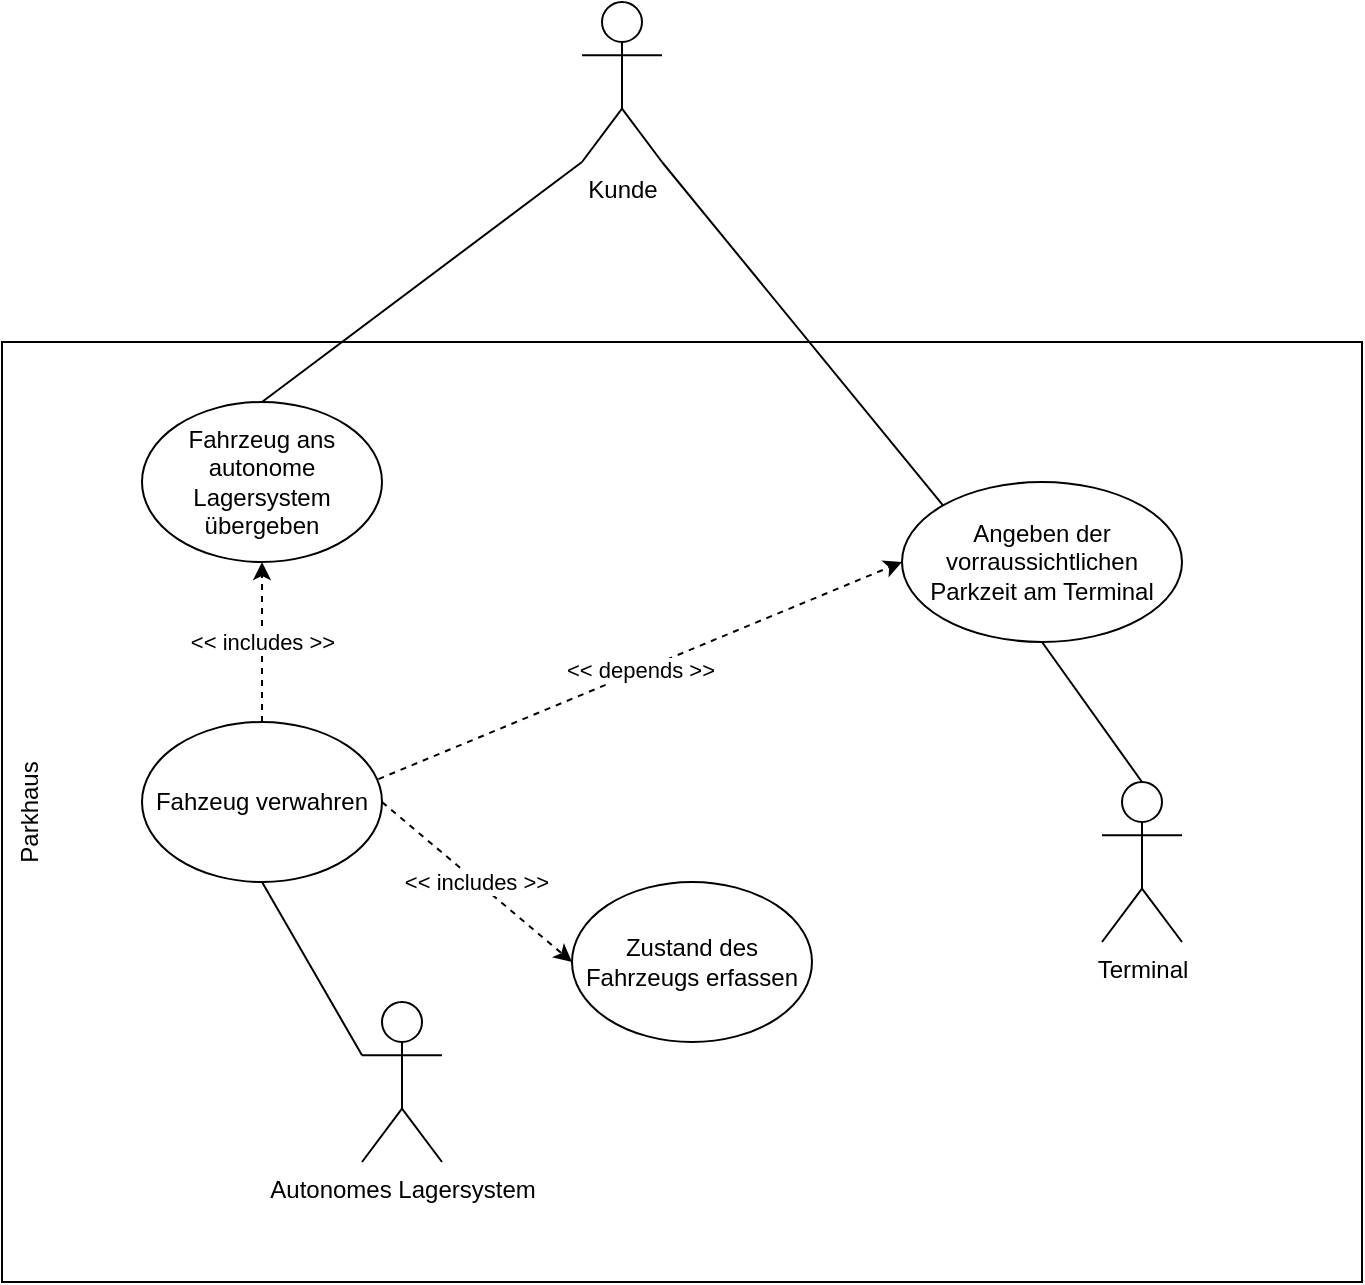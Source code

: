 <mxfile version="19.0.3" type="device"><diagram id="qx7g-JmnYIWTJj7yVJpp" name="Page-1"><mxGraphModel dx="823" dy="1306" grid="1" gridSize="10" guides="1" tooltips="1" connect="1" arrows="1" fold="1" page="1" pageScale="1" pageWidth="850" pageHeight="1100" math="0" shadow="0"><root><mxCell id="0"/><mxCell id="1" parent="0"/><mxCell id="iHPpVEeKMxMDuh-6t8Vn-1" value="Kunde" style="shape=umlActor;verticalLabelPosition=bottom;verticalAlign=top;html=1;outlineConnect=0;" vertex="1" parent="1"><mxGeometry x="370" y="70" width="40" height="80" as="geometry"/></mxCell><mxCell id="iHPpVEeKMxMDuh-6t8Vn-6" value="Parkhaus" style="rounded=0;fillColor=none;verticalAlign=top;align=center;html=1;whiteSpace=wrap;labelBorderColor=none;labelBackgroundColor=none;horizontal=0;" vertex="1" parent="1"><mxGeometry x="80" y="240" width="680" height="470" as="geometry"/></mxCell><mxCell id="iHPpVEeKMxMDuh-6t8Vn-7" value="Fahrzeug ans autonome Lagersystem übergeben" style="ellipse;whiteSpace=wrap;html=1;labelBackgroundColor=none;labelBorderColor=none;fillColor=none;" vertex="1" parent="1"><mxGeometry x="150" y="270" width="120" height="80" as="geometry"/></mxCell><mxCell id="iHPpVEeKMxMDuh-6t8Vn-8" value="" style="endArrow=none;html=1;rounded=0;exitX=0.5;exitY=0;exitDx=0;exitDy=0;" edge="1" parent="1" source="iHPpVEeKMxMDuh-6t8Vn-7"><mxGeometry width="50" height="50" relative="1" as="geometry"><mxPoint x="270" y="240" as="sourcePoint"/><mxPoint x="370" y="150" as="targetPoint"/></mxGeometry></mxCell><mxCell id="iHPpVEeKMxMDuh-6t8Vn-9" value="Fahzeug verwahren" style="ellipse;whiteSpace=wrap;html=1;labelBackgroundColor=none;labelBorderColor=none;fillColor=none;" vertex="1" parent="1"><mxGeometry x="150" y="430" width="120" height="80" as="geometry"/></mxCell><mxCell id="iHPpVEeKMxMDuh-6t8Vn-10" value="&amp;lt;&amp;lt; includes &amp;gt;&amp;gt;" style="endArrow=classic;html=1;rounded=0;exitX=0.5;exitY=0;exitDx=0;exitDy=0;entryX=0.5;entryY=1;entryDx=0;entryDy=0;dashed=1;" edge="1" parent="1" source="iHPpVEeKMxMDuh-6t8Vn-9" target="iHPpVEeKMxMDuh-6t8Vn-7"><mxGeometry width="50" height="50" relative="1" as="geometry"><mxPoint x="360" y="360" as="sourcePoint"/><mxPoint x="410" y="310" as="targetPoint"/></mxGeometry></mxCell><mxCell id="iHPpVEeKMxMDuh-6t8Vn-11" value="Autonomes Lagersystem" style="shape=umlActor;verticalLabelPosition=bottom;verticalAlign=top;html=1;outlineConnect=0;" vertex="1" parent="1"><mxGeometry x="260" y="570" width="40" height="80" as="geometry"/></mxCell><mxCell id="iHPpVEeKMxMDuh-6t8Vn-12" value="" style="endArrow=none;html=1;rounded=0;exitX=0.5;exitY=1;exitDx=0;exitDy=0;entryX=0;entryY=0.333;entryDx=0;entryDy=0;entryPerimeter=0;" edge="1" parent="1" source="iHPpVEeKMxMDuh-6t8Vn-9" target="iHPpVEeKMxMDuh-6t8Vn-11"><mxGeometry width="50" height="50" relative="1" as="geometry"><mxPoint x="170" y="660" as="sourcePoint"/><mxPoint x="220" y="610" as="targetPoint"/></mxGeometry></mxCell><mxCell id="iHPpVEeKMxMDuh-6t8Vn-14" value="Angeben der vorraussichtlichen Parkzeit am Terminal" style="ellipse;whiteSpace=wrap;html=1;labelBackgroundColor=none;labelBorderColor=none;fillColor=none;" vertex="1" parent="1"><mxGeometry x="530" y="310" width="140" height="80" as="geometry"/></mxCell><mxCell id="iHPpVEeKMxMDuh-6t8Vn-15" value="" style="endArrow=none;html=1;rounded=0;exitX=0;exitY=0;exitDx=0;exitDy=0;entryX=1;entryY=1;entryDx=0;entryDy=0;entryPerimeter=0;" edge="1" parent="1" source="iHPpVEeKMxMDuh-6t8Vn-14" target="iHPpVEeKMxMDuh-6t8Vn-1"><mxGeometry width="50" height="50" relative="1" as="geometry"><mxPoint x="330" y="370.0" as="sourcePoint"/><mxPoint x="490" y="250.0" as="targetPoint"/></mxGeometry></mxCell><mxCell id="iHPpVEeKMxMDuh-6t8Vn-16" value="Terminal" style="shape=umlActor;verticalLabelPosition=bottom;verticalAlign=top;html=1;outlineConnect=0;" vertex="1" parent="1"><mxGeometry x="630" y="460" width="40" height="80" as="geometry"/></mxCell><mxCell id="iHPpVEeKMxMDuh-6t8Vn-17" value="" style="endArrow=none;html=1;rounded=0;exitX=0.5;exitY=0;exitDx=0;exitDy=0;entryX=0.5;entryY=1;entryDx=0;entryDy=0;exitPerimeter=0;" edge="1" parent="1" source="iHPpVEeKMxMDuh-6t8Vn-16" target="iHPpVEeKMxMDuh-6t8Vn-14"><mxGeometry width="50" height="50" relative="1" as="geometry"><mxPoint x="560.69" y="331.609" as="sourcePoint"/><mxPoint x="420" y="160.0" as="targetPoint"/><Array as="points"/></mxGeometry></mxCell><mxCell id="iHPpVEeKMxMDuh-6t8Vn-18" value="Zustand des Fahrzeugs erfassen" style="ellipse;whiteSpace=wrap;html=1;labelBackgroundColor=none;labelBorderColor=none;fillColor=none;" vertex="1" parent="1"><mxGeometry x="365" y="510" width="120" height="80" as="geometry"/></mxCell><mxCell id="iHPpVEeKMxMDuh-6t8Vn-19" value="&amp;lt;&amp;lt; includes &amp;gt;&amp;gt;" style="endArrow=classic;html=1;rounded=0;exitX=1;exitY=0.5;exitDx=0;exitDy=0;entryX=0;entryY=0.5;entryDx=0;entryDy=0;dashed=1;" edge="1" parent="1" source="iHPpVEeKMxMDuh-6t8Vn-9" target="iHPpVEeKMxMDuh-6t8Vn-18"><mxGeometry width="50" height="50" relative="1" as="geometry"><mxPoint x="350" y="450" as="sourcePoint"/><mxPoint x="350" y="370.0" as="targetPoint"/></mxGeometry></mxCell><mxCell id="iHPpVEeKMxMDuh-6t8Vn-20" value="&amp;lt;&amp;lt; depends &amp;gt;&amp;gt;" style="endArrow=classic;html=1;rounded=0;exitX=0.985;exitY=0.357;exitDx=0;exitDy=0;entryX=0;entryY=0.5;entryDx=0;entryDy=0;dashed=1;exitPerimeter=0;" edge="1" parent="1" source="iHPpVEeKMxMDuh-6t8Vn-9" target="iHPpVEeKMxMDuh-6t8Vn-14"><mxGeometry width="50" height="50" relative="1" as="geometry"><mxPoint x="330" y="420" as="sourcePoint"/><mxPoint x="330" y="340.0" as="targetPoint"/></mxGeometry></mxCell></root></mxGraphModel></diagram></mxfile>